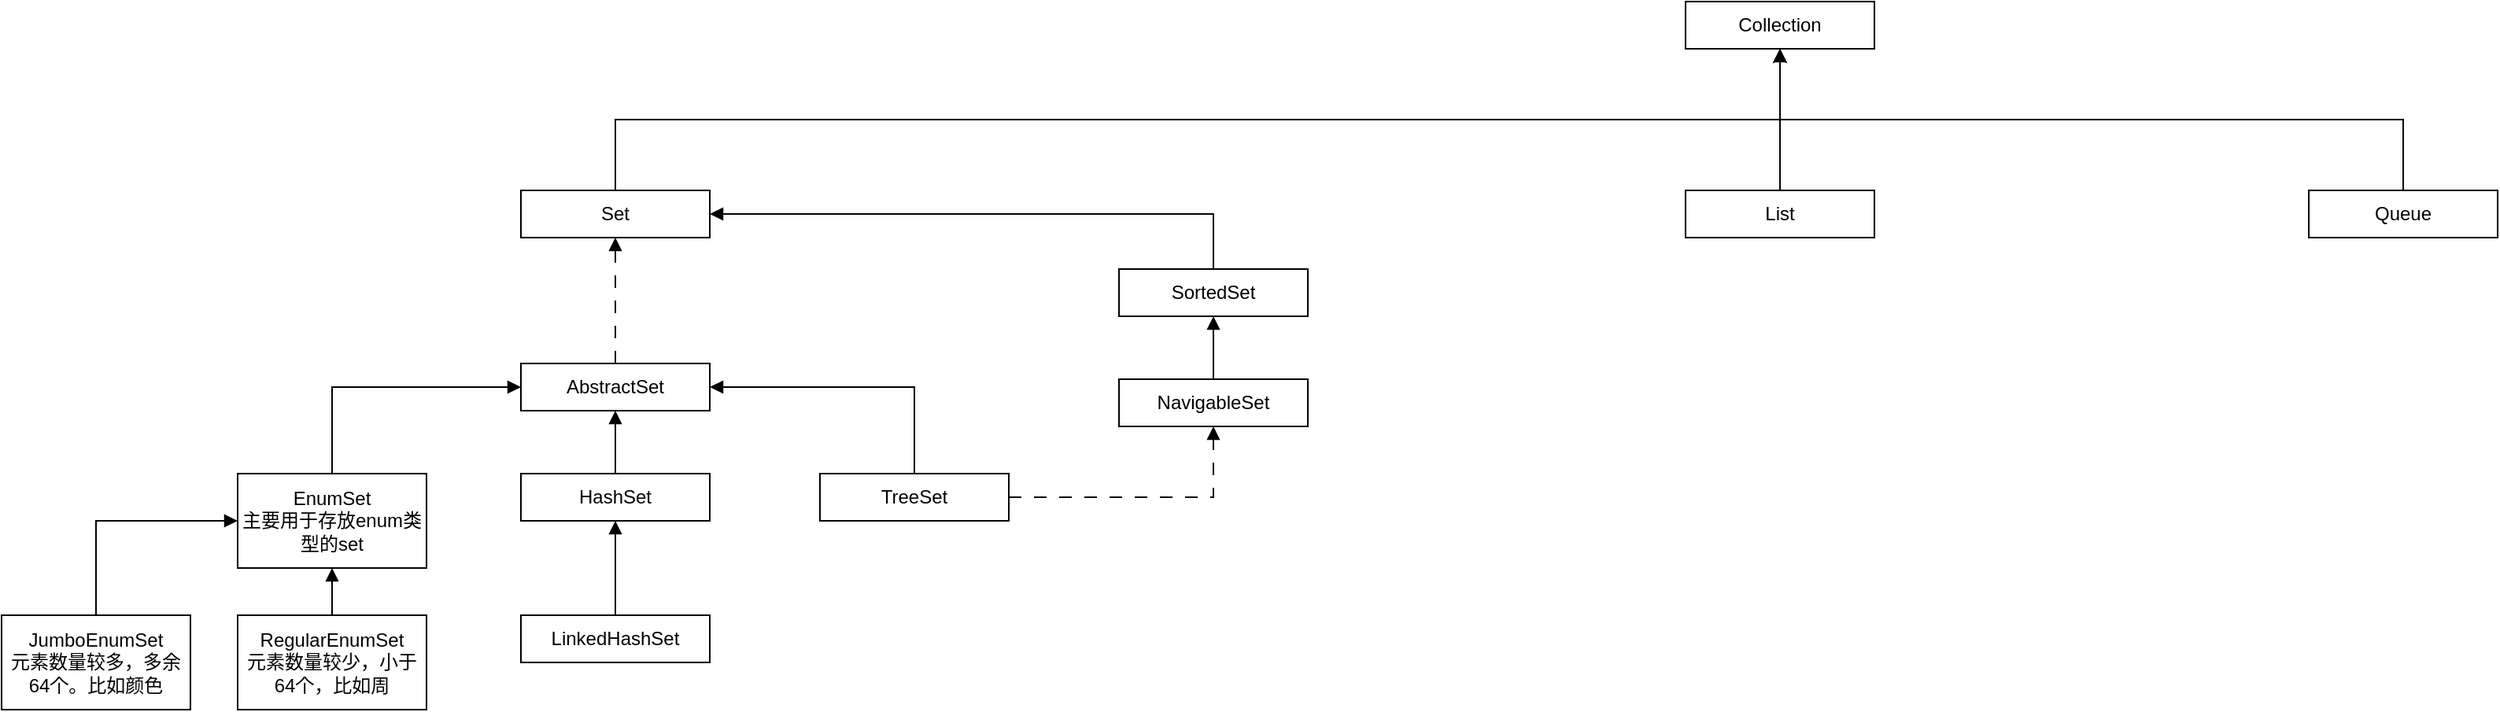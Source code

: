 <mxfile version="21.3.2" type="github">
  <diagram name="第 1 页" id="qhITd_Xg--TJa-QcaCBj">
    <mxGraphModel dx="954" dy="616" grid="1" gridSize="10" guides="1" tooltips="1" connect="1" arrows="1" fold="1" page="1" pageScale="1" pageWidth="827" pageHeight="1169" math="0" shadow="0">
      <root>
        <mxCell id="0" />
        <mxCell id="1" parent="0" />
        <mxCell id="XMfdTYcQhxkG6gX6pJ5N-2" value="Collection" style="rounded=0;whiteSpace=wrap;html=1;" parent="1" vertex="1">
          <mxGeometry x="1160" y="70" width="120" height="30" as="geometry" />
        </mxCell>
        <mxCell id="MnfCELMRRn-xuZtHxBhQ-4" style="edgeStyle=orthogonalEdgeStyle;rounded=0;orthogonalLoop=1;jettySize=auto;html=1;exitX=0.5;exitY=0;exitDx=0;exitDy=0;entryX=0.5;entryY=1;entryDx=0;entryDy=0;" edge="1" parent="1" source="MnfCELMRRn-xuZtHxBhQ-1" target="XMfdTYcQhxkG6gX6pJ5N-2">
          <mxGeometry relative="1" as="geometry" />
        </mxCell>
        <mxCell id="MnfCELMRRn-xuZtHxBhQ-1" value="Set" style="rounded=0;whiteSpace=wrap;html=1;" vertex="1" parent="1">
          <mxGeometry x="420" y="190" width="120" height="30" as="geometry" />
        </mxCell>
        <mxCell id="MnfCELMRRn-xuZtHxBhQ-12" style="edgeStyle=orthogonalEdgeStyle;rounded=0;orthogonalLoop=1;jettySize=auto;html=1;entryX=0.5;entryY=1;entryDx=0;entryDy=0;" edge="1" parent="1" source="MnfCELMRRn-xuZtHxBhQ-2" target="XMfdTYcQhxkG6gX6pJ5N-2">
          <mxGeometry relative="1" as="geometry" />
        </mxCell>
        <mxCell id="MnfCELMRRn-xuZtHxBhQ-2" value="List" style="rounded=0;whiteSpace=wrap;html=1;" vertex="1" parent="1">
          <mxGeometry x="1160" y="190" width="120" height="30" as="geometry" />
        </mxCell>
        <mxCell id="MnfCELMRRn-xuZtHxBhQ-6" style="edgeStyle=orthogonalEdgeStyle;rounded=0;orthogonalLoop=1;jettySize=auto;html=1;exitX=0.5;exitY=0;exitDx=0;exitDy=0;entryX=0.5;entryY=1;entryDx=0;entryDy=0;endArrow=block;endFill=1;" edge="1" parent="1" source="MnfCELMRRn-xuZtHxBhQ-3" target="XMfdTYcQhxkG6gX6pJ5N-2">
          <mxGeometry relative="1" as="geometry" />
        </mxCell>
        <mxCell id="MnfCELMRRn-xuZtHxBhQ-3" value="Queue" style="rounded=0;whiteSpace=wrap;html=1;" vertex="1" parent="1">
          <mxGeometry x="1556" y="190" width="120" height="30" as="geometry" />
        </mxCell>
        <mxCell id="MnfCELMRRn-xuZtHxBhQ-13" style="edgeStyle=orthogonalEdgeStyle;rounded=0;orthogonalLoop=1;jettySize=auto;html=1;exitX=0.5;exitY=0;exitDx=0;exitDy=0;entryX=0.5;entryY=1;entryDx=0;entryDy=0;endArrow=block;endFill=1;dashed=1;dashPattern=8 8;" edge="1" parent="1" source="MnfCELMRRn-xuZtHxBhQ-7" target="MnfCELMRRn-xuZtHxBhQ-1">
          <mxGeometry relative="1" as="geometry" />
        </mxCell>
        <mxCell id="MnfCELMRRn-xuZtHxBhQ-7" value="AbstractSet" style="rounded=0;whiteSpace=wrap;html=1;" vertex="1" parent="1">
          <mxGeometry x="420" y="300" width="120" height="30" as="geometry" />
        </mxCell>
        <mxCell id="MnfCELMRRn-xuZtHxBhQ-18" value="" style="edgeStyle=orthogonalEdgeStyle;rounded=0;orthogonalLoop=1;jettySize=auto;html=1;endArrow=block;endFill=1;" edge="1" parent="1" source="MnfCELMRRn-xuZtHxBhQ-8" target="MnfCELMRRn-xuZtHxBhQ-7">
          <mxGeometry relative="1" as="geometry" />
        </mxCell>
        <mxCell id="MnfCELMRRn-xuZtHxBhQ-8" value="HashSet" style="rounded=0;whiteSpace=wrap;html=1;" vertex="1" parent="1">
          <mxGeometry x="420" y="370" width="120" height="30" as="geometry" />
        </mxCell>
        <mxCell id="MnfCELMRRn-xuZtHxBhQ-17" style="edgeStyle=orthogonalEdgeStyle;rounded=0;orthogonalLoop=1;jettySize=auto;html=1;exitX=0.5;exitY=0;exitDx=0;exitDy=0;entryX=0;entryY=0.5;entryDx=0;entryDy=0;endArrow=block;endFill=1;" edge="1" parent="1" source="MnfCELMRRn-xuZtHxBhQ-9" target="MnfCELMRRn-xuZtHxBhQ-7">
          <mxGeometry relative="1" as="geometry" />
        </mxCell>
        <mxCell id="MnfCELMRRn-xuZtHxBhQ-9" value="EnumSet&lt;br&gt;主要用于存放enum类型的set" style="rounded=0;whiteSpace=wrap;html=1;" vertex="1" parent="1">
          <mxGeometry x="240" y="370" width="120" height="60" as="geometry" />
        </mxCell>
        <mxCell id="MnfCELMRRn-xuZtHxBhQ-19" style="edgeStyle=orthogonalEdgeStyle;rounded=0;orthogonalLoop=1;jettySize=auto;html=1;exitX=0.5;exitY=0;exitDx=0;exitDy=0;entryX=1;entryY=0.5;entryDx=0;entryDy=0;endArrow=block;endFill=1;" edge="1" parent="1" source="MnfCELMRRn-xuZtHxBhQ-10" target="MnfCELMRRn-xuZtHxBhQ-7">
          <mxGeometry relative="1" as="geometry" />
        </mxCell>
        <mxCell id="MnfCELMRRn-xuZtHxBhQ-26" style="edgeStyle=orthogonalEdgeStyle;rounded=0;orthogonalLoop=1;jettySize=auto;html=1;exitX=1;exitY=0.5;exitDx=0;exitDy=0;entryX=0.5;entryY=1;entryDx=0;entryDy=0;endArrow=block;endFill=1;dashed=1;dashPattern=8 8;" edge="1" parent="1" source="MnfCELMRRn-xuZtHxBhQ-10" target="MnfCELMRRn-xuZtHxBhQ-24">
          <mxGeometry relative="1" as="geometry" />
        </mxCell>
        <mxCell id="MnfCELMRRn-xuZtHxBhQ-10" value="TreeSet" style="rounded=0;whiteSpace=wrap;html=1;" vertex="1" parent="1">
          <mxGeometry x="610" y="370" width="120" height="30" as="geometry" />
        </mxCell>
        <mxCell id="MnfCELMRRn-xuZtHxBhQ-16" value="" style="edgeStyle=orthogonalEdgeStyle;rounded=0;orthogonalLoop=1;jettySize=auto;html=1;endArrow=block;endFill=1;" edge="1" parent="1" source="MnfCELMRRn-xuZtHxBhQ-11" target="MnfCELMRRn-xuZtHxBhQ-8">
          <mxGeometry relative="1" as="geometry" />
        </mxCell>
        <mxCell id="MnfCELMRRn-xuZtHxBhQ-11" value="LinkedHashSet" style="rounded=0;whiteSpace=wrap;html=1;" vertex="1" parent="1">
          <mxGeometry x="420" y="460" width="120" height="30" as="geometry" />
        </mxCell>
        <mxCell id="MnfCELMRRn-xuZtHxBhQ-15" style="edgeStyle=orthogonalEdgeStyle;rounded=0;orthogonalLoop=1;jettySize=auto;html=1;exitX=0.5;exitY=0;exitDx=0;exitDy=0;entryX=1;entryY=0.5;entryDx=0;entryDy=0;endArrow=block;endFill=1;" edge="1" parent="1" source="MnfCELMRRn-xuZtHxBhQ-14" target="MnfCELMRRn-xuZtHxBhQ-1">
          <mxGeometry relative="1" as="geometry" />
        </mxCell>
        <mxCell id="MnfCELMRRn-xuZtHxBhQ-14" value="SortedSet" style="rounded=0;whiteSpace=wrap;html=1;" vertex="1" parent="1">
          <mxGeometry x="800" y="240" width="120" height="30" as="geometry" />
        </mxCell>
        <mxCell id="MnfCELMRRn-xuZtHxBhQ-22" style="edgeStyle=orthogonalEdgeStyle;rounded=0;orthogonalLoop=1;jettySize=auto;html=1;exitX=0.5;exitY=0;exitDx=0;exitDy=0;entryX=0;entryY=0.5;entryDx=0;entryDy=0;endArrow=block;endFill=1;" edge="1" parent="1" source="MnfCELMRRn-xuZtHxBhQ-20" target="MnfCELMRRn-xuZtHxBhQ-9">
          <mxGeometry relative="1" as="geometry" />
        </mxCell>
        <mxCell id="MnfCELMRRn-xuZtHxBhQ-20" value="JumboEnumSet&lt;br&gt;元素数量较多，多余64个。比如颜色" style="rounded=0;whiteSpace=wrap;html=1;" vertex="1" parent="1">
          <mxGeometry x="90" y="460" width="120" height="60" as="geometry" />
        </mxCell>
        <mxCell id="MnfCELMRRn-xuZtHxBhQ-23" value="" style="edgeStyle=orthogonalEdgeStyle;rounded=0;orthogonalLoop=1;jettySize=auto;html=1;endArrow=block;endFill=1;" edge="1" parent="1" source="MnfCELMRRn-xuZtHxBhQ-21" target="MnfCELMRRn-xuZtHxBhQ-9">
          <mxGeometry relative="1" as="geometry" />
        </mxCell>
        <mxCell id="MnfCELMRRn-xuZtHxBhQ-21" value="RegularEnumSet&lt;br&gt;元素数量较少，小于64个，比如周" style="rounded=0;whiteSpace=wrap;html=1;" vertex="1" parent="1">
          <mxGeometry x="240" y="460" width="120" height="60" as="geometry" />
        </mxCell>
        <mxCell id="MnfCELMRRn-xuZtHxBhQ-25" style="edgeStyle=orthogonalEdgeStyle;rounded=0;orthogonalLoop=1;jettySize=auto;html=1;exitX=0.5;exitY=0;exitDx=0;exitDy=0;entryX=0.5;entryY=1;entryDx=0;entryDy=0;endArrow=block;endFill=1;" edge="1" parent="1" source="MnfCELMRRn-xuZtHxBhQ-24" target="MnfCELMRRn-xuZtHxBhQ-14">
          <mxGeometry relative="1" as="geometry" />
        </mxCell>
        <mxCell id="MnfCELMRRn-xuZtHxBhQ-24" value="NavigableSet" style="rounded=0;whiteSpace=wrap;html=1;" vertex="1" parent="1">
          <mxGeometry x="800" y="310" width="120" height="30" as="geometry" />
        </mxCell>
      </root>
    </mxGraphModel>
  </diagram>
</mxfile>
